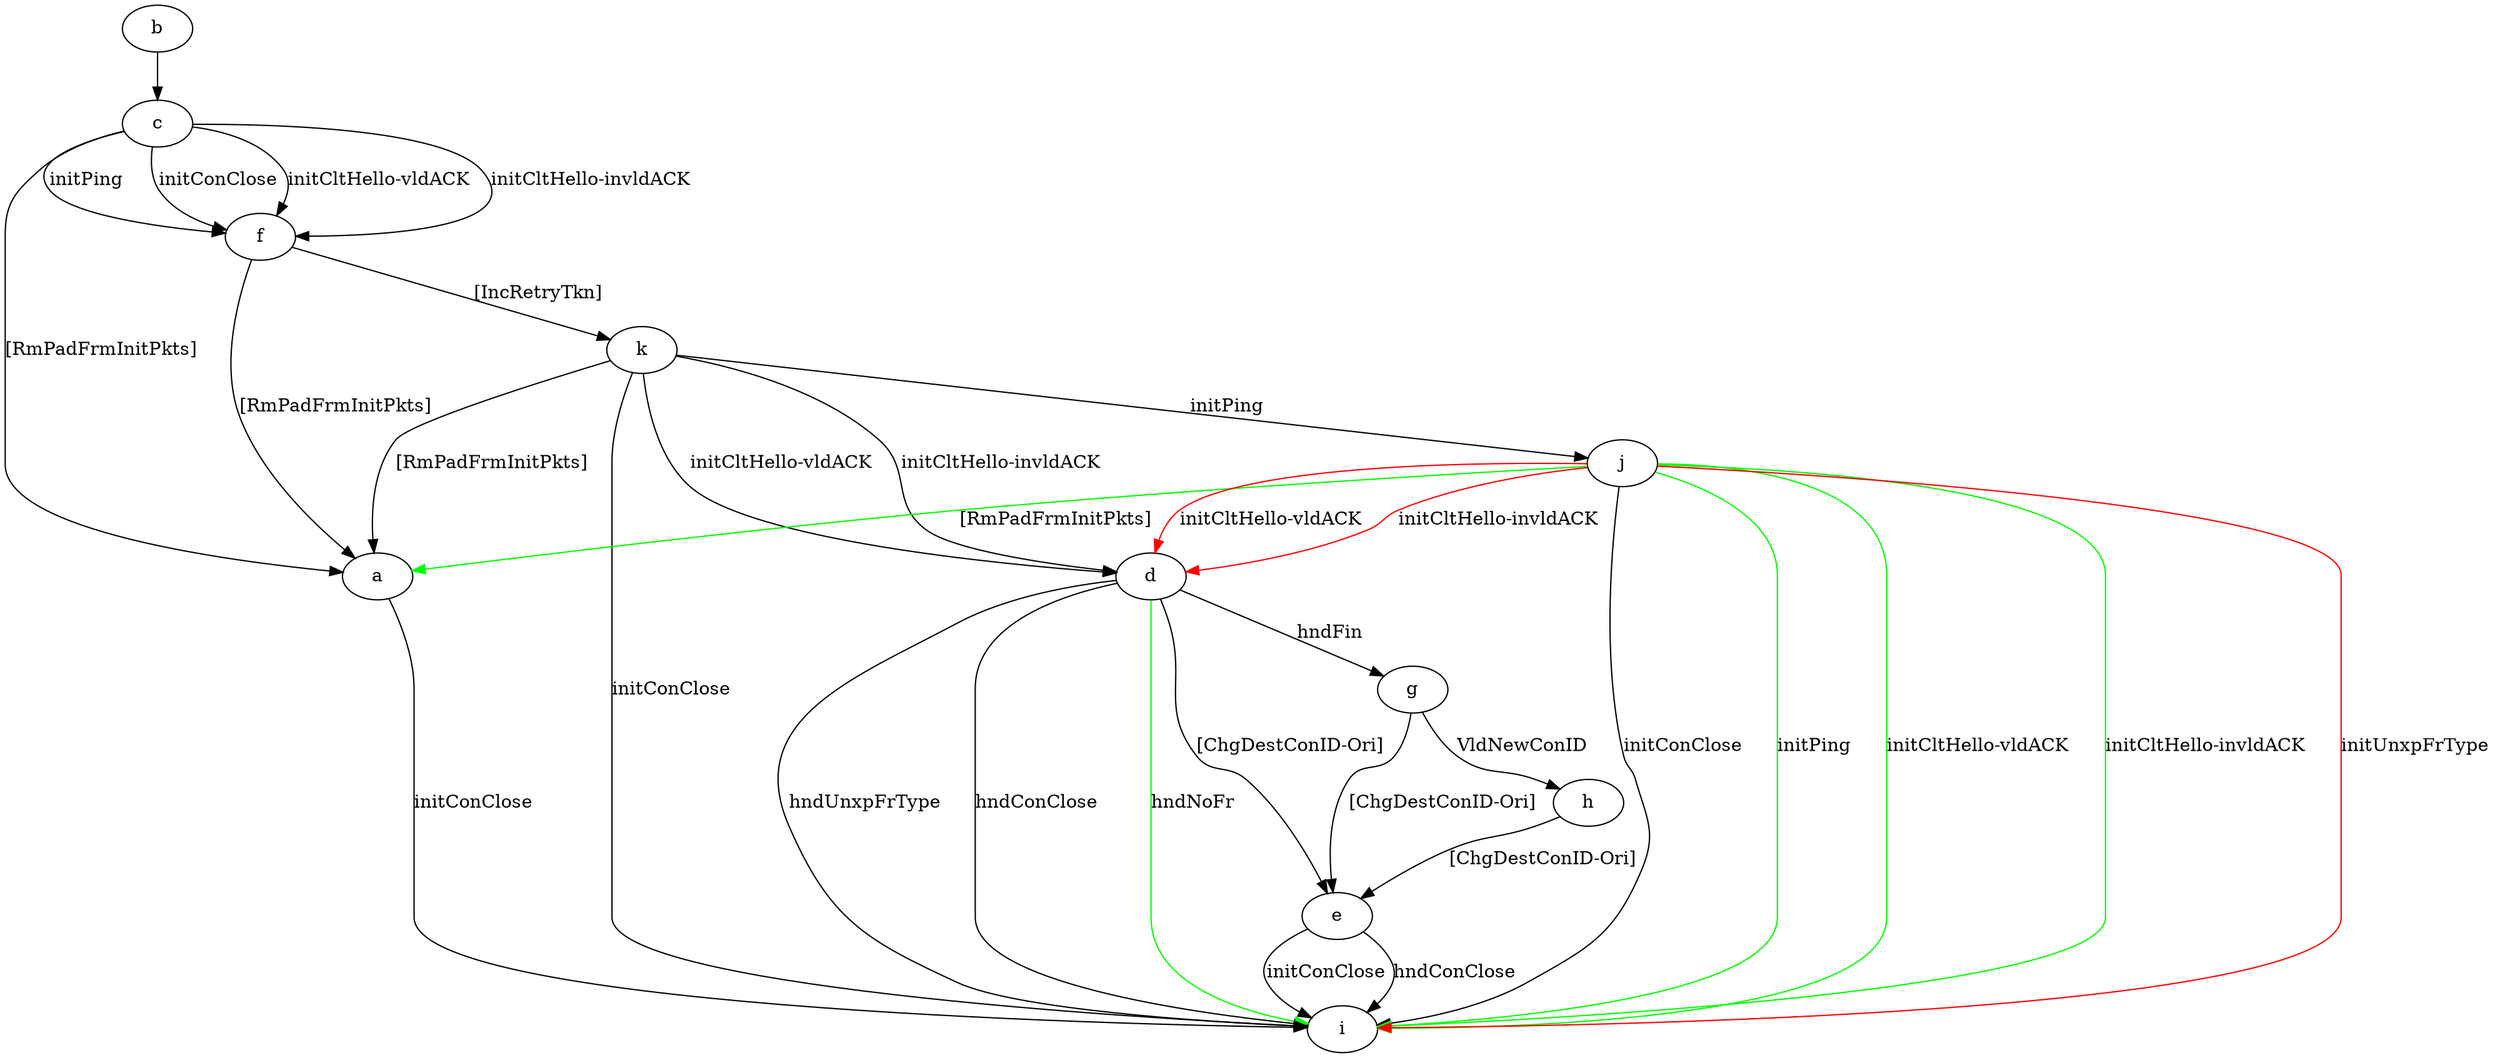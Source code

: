 digraph "" {
	a -> i	[key=0,
		label="initConClose "];
	b -> c	[key=0];
	c -> a	[key=0,
		label="[RmPadFrmInitPkts] "];
	c -> f	[key=0,
		label="initPing "];
	c -> f	[key=1,
		label="initConClose "];
	c -> f	[key=2,
		label="initCltHello-vldACK "];
	c -> f	[key=3,
		label="initCltHello-invldACK "];
	d -> e	[key=0,
		label="[ChgDestConID-Ori] "];
	d -> g	[key=0,
		label="hndFin "];
	d -> i	[key=0,
		label="hndUnxpFrType "];
	d -> i	[key=1,
		label="hndConClose "];
	d -> i	[key=2,
		color=green,
		label="hndNoFr "];
	e -> i	[key=0,
		label="initConClose "];
	e -> i	[key=1,
		label="hndConClose "];
	f -> a	[key=0,
		label="[RmPadFrmInitPkts] "];
	f -> k	[key=0,
		label="[IncRetryTkn] "];
	g -> e	[key=0,
		label="[ChgDestConID-Ori] "];
	g -> h	[key=0,
		label="VldNewConID "];
	h -> e	[key=0,
		label="[ChgDestConID-Ori] "];
	j -> a	[key=0,
		color=green,
		label="[RmPadFrmInitPkts] "];
	j -> d	[key=0,
		color=red,
		label="initCltHello-vldACK "];
	j -> d	[key=1,
		color=red,
		label="initCltHello-invldACK "];
	j -> i	[key=0,
		label="initConClose "];
	j -> i	[key=1,
		color=green,
		label="initPing "];
	j -> i	[key=2,
		color=green,
		label="initCltHello-vldACK "];
	j -> i	[key=3,
		color=green,
		label="initCltHello-invldACK "];
	j -> i	[key=4,
		color=red,
		label="initUnxpFrType "];
	k -> a	[key=0,
		label="[RmPadFrmInitPkts] "];
	k -> d	[key=0,
		label="initCltHello-vldACK "];
	k -> d	[key=1,
		label="initCltHello-invldACK "];
	k -> i	[key=0,
		label="initConClose "];
	k -> j	[key=0,
		label="initPing "];
}
